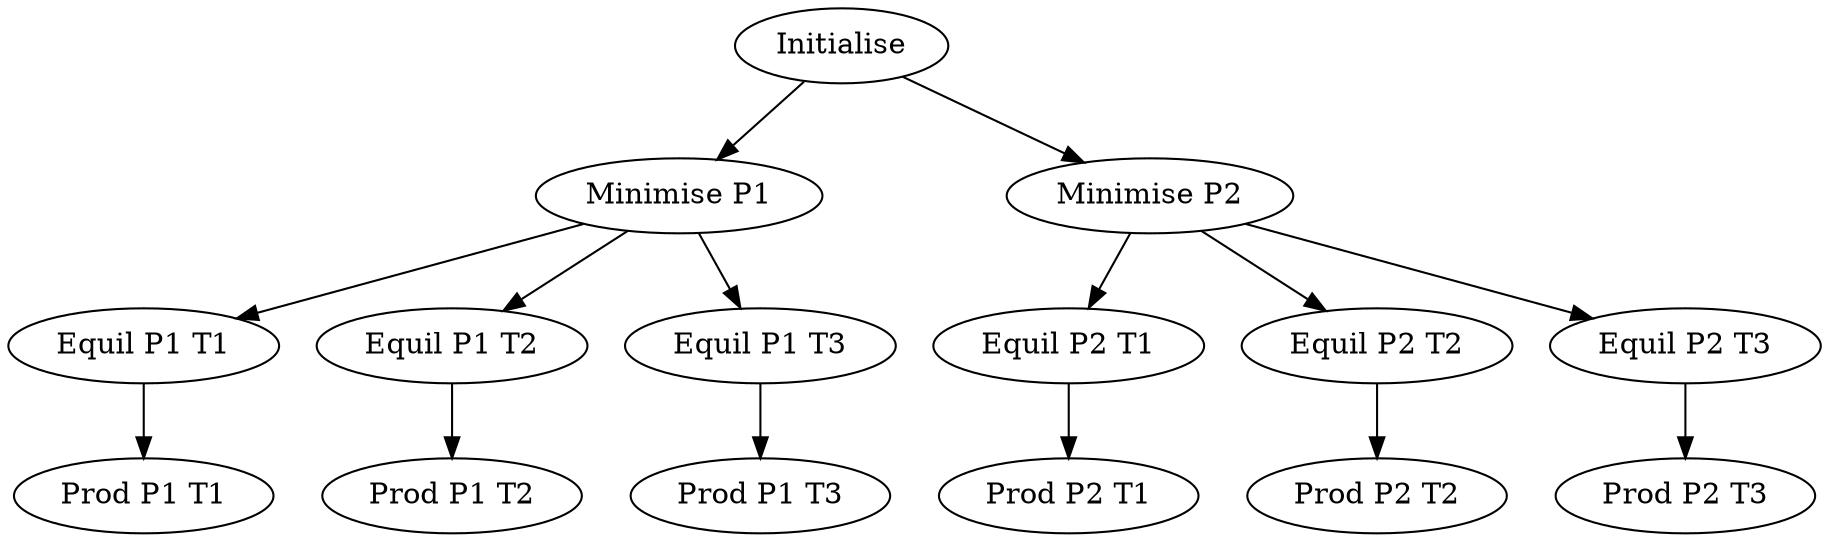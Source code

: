 digraph G {
    "Initialise" -> "Minimise P1" -> "Equil P1 T1" -> "Prod P1 T1";
    "Minimise P1" -> "Equil P1 T2" -> "Prod P1 T2";
    "Minimise P1" -> "Equil P1 T3" -> "Prod P1 T3";
    "Initialise" -> "Minimise P2" -> "Equil P2 T1" -> "Prod P2 T1";
    "Minimise P2" -> "Equil P2 T2" -> "Prod P2 T2";
    "Minimise P2" -> "Equil P2 T3" -> "Prod P2 T3";
}
